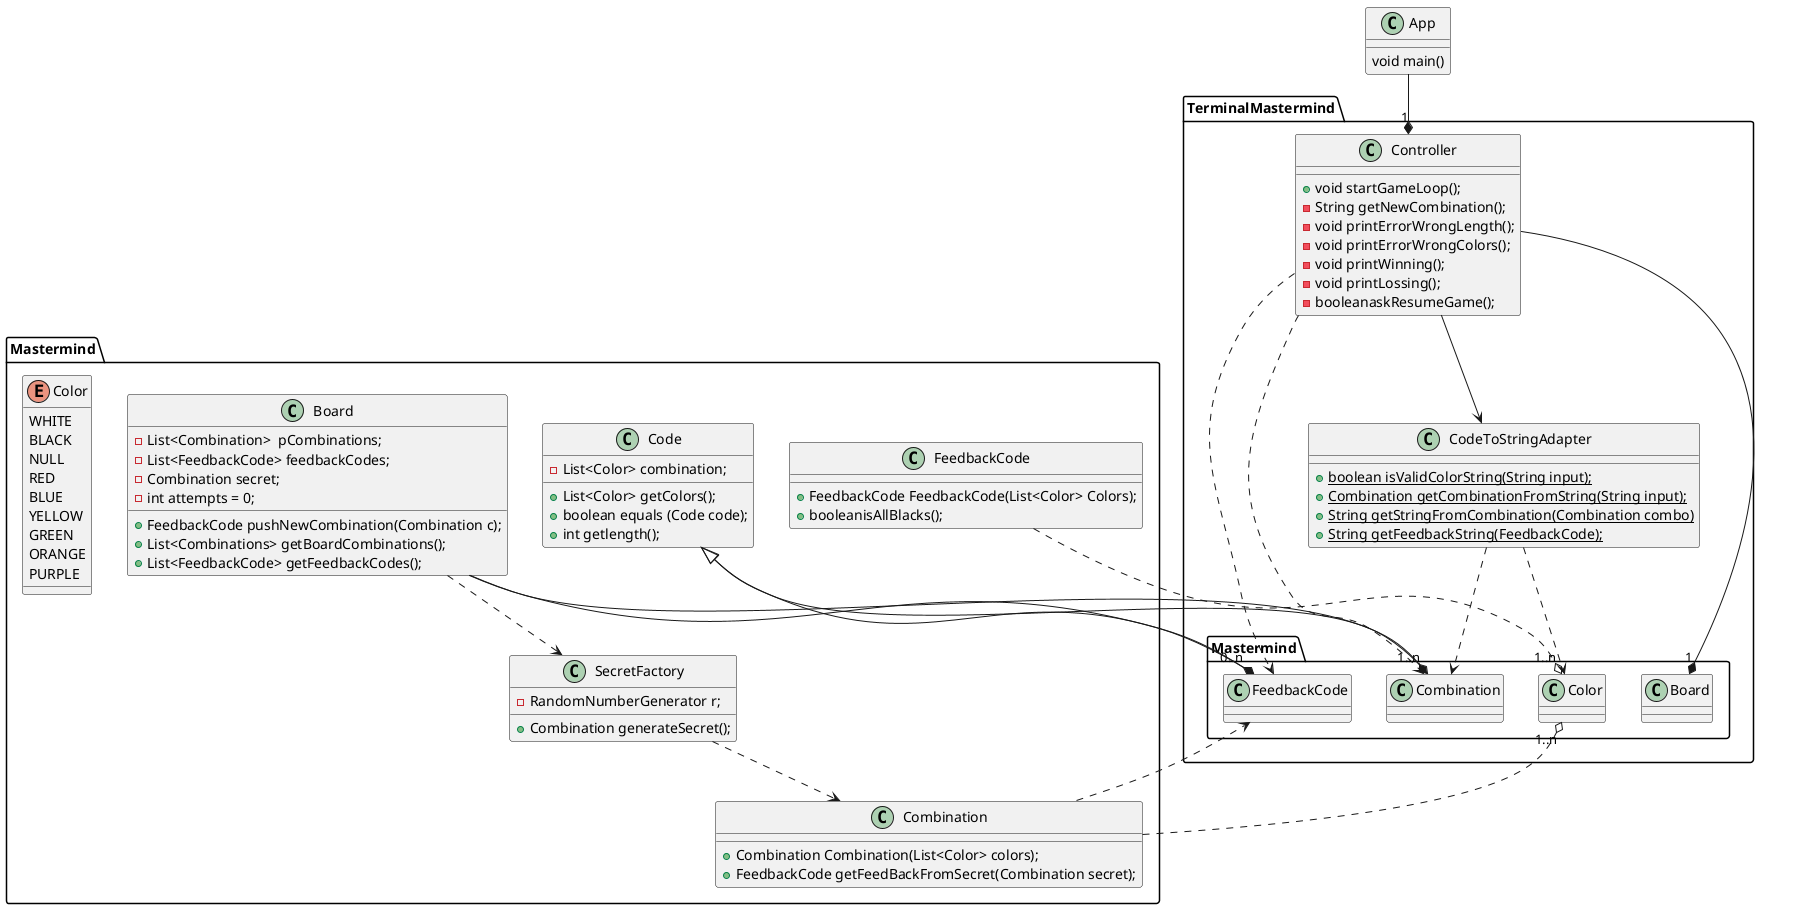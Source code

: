 @startuml

class App {
    void main()
}

App --* "1" TerminalMastermind.Controller

package TerminalMastermind {
    class CodeToStringAdapter {
        + {static} boolean isValidColorString(String input);
        + {static} Combination getCombinationFromString(String input);
        + {static} String getStringFromCombination(Combination combo)
        + {static} String getFeedbackString(FeedbackCode);
    }

    class Controller {
        + void startGameLoop();
        - String getNewCombination();
        - void printErrorWrongLength();
        - void printErrorWrongColors();
        - void printWinning();
        - void printLossing();
        - booleanaskResumeGame();
    }

    Controller --> CodeToStringAdapter
    Controller -* "1" Mastermind.Board
    Controller ..> Mastermind.Combination
    Controller ..> Mastermind.FeedbackCode
    CodeToStringAdapter  ..> Mastermind.Combination
    CodeToStringAdapter  ..> Mastermind.Color

}

package Mastermind {

    class Board {
        - List<Combination>  pCombinations;
        - List<FeedbackCode> feedbackCodes;
        - Combination secret;
        - int attempts = 0;
        + FeedbackCode pushNewCombination(Combination c);
        + List<Combinations> getBoardCombinations();
        + List<FeedbackCode> getFeedbackCodes();
    }

    Board --* "1..n" Combination
    Board --* "0..n" FeedbackCode
    Board ..> SecretFactory

    class Code {
        - List<Color> combination;
        + List<Color> getColors();
        + boolean equals (Code code);
        + int getlength();
    }

    Combination --|> Code
    FeedbackCode --|> Code

    class Combination {
        + Combination Combination(List<Color> colors);
        + FeedbackCode getFeedBackFromSecret(Combination secret);
    }

    Combination ...> FeedbackCode
    Combination ...o "1..n" Color

    class FeedbackCode {
        + FeedbackCode FeedbackCode(List<Color> Colors);
        + booleanisAllBlacks();
    }

    FeedbackCode .o "1..n" Color

    enum Color {
        WHITE
        BLACK
        NULL
        RED
        BLUE
        YELLOW
        GREEN
        ORANGE
        PURPLE
    }

    class SecretFactory {
        - RandomNumberGenerator r;
        + Combination generateSecret();
    }

    SecretFactory ..> Combination

}

@enduml